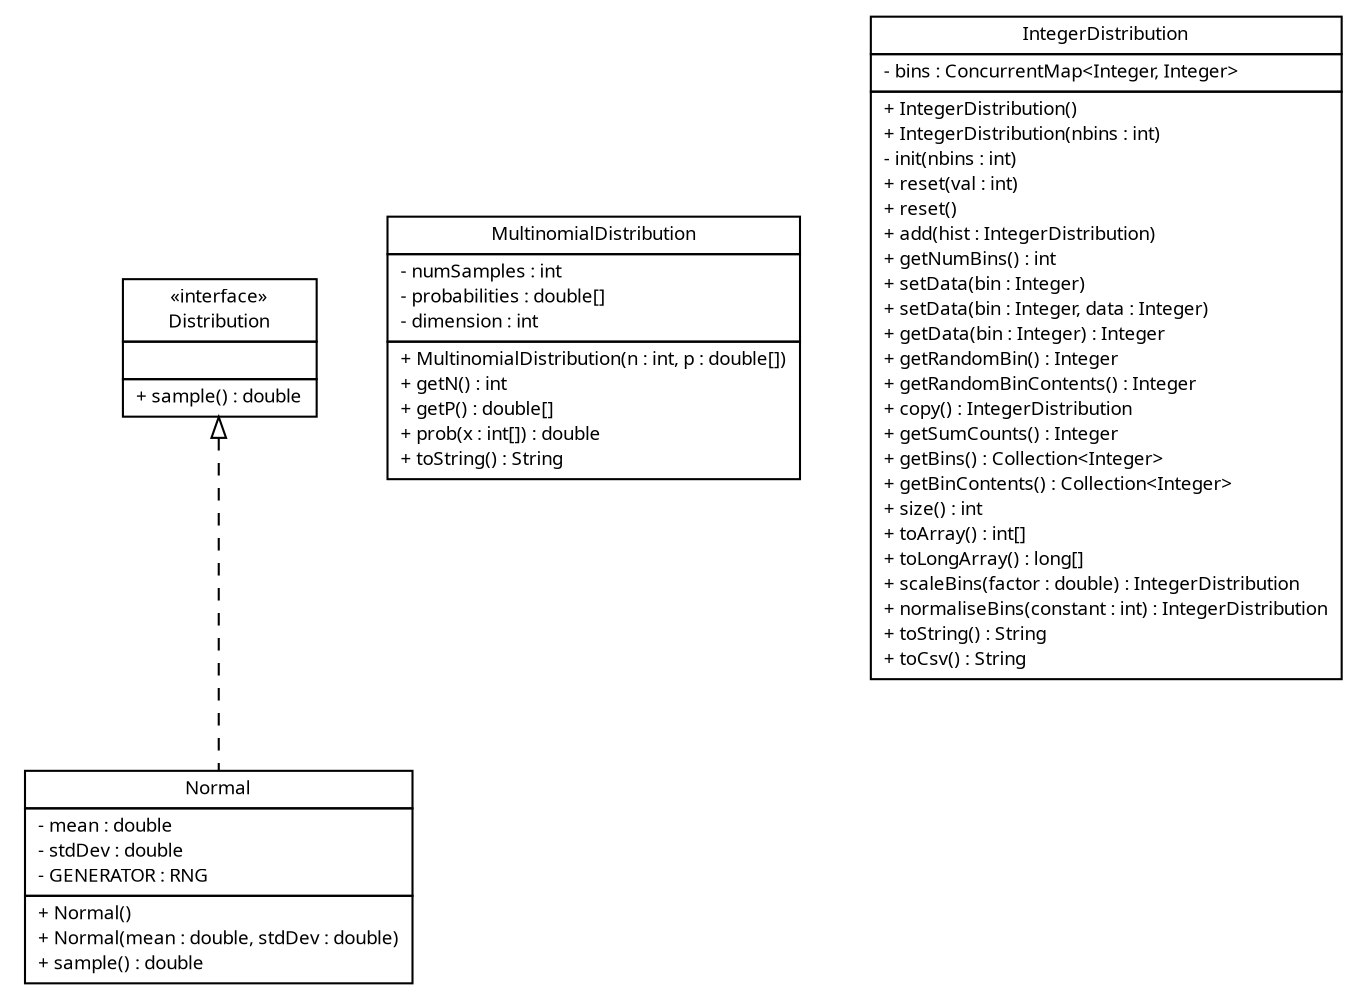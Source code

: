 #!/usr/local/bin/dot
#
# Class diagram 
# Generated by UMLGraph version R5_6 (http://www.umlgraph.org/)
#

digraph G {
	edge [fontname="Trebuchet MS",fontsize=10,labelfontname="Trebuchet MS",labelfontsize=10];
	node [fontname="Trebuchet MS",fontsize=10,shape=plaintext];
	nodesep=0.25;
	ranksep=0.5;
	// broadwick.statistics.distributions.Normal
	c2702 [label=<<table title="broadwick.statistics.distributions.Normal" border="0" cellborder="1" cellspacing="0" cellpadding="2" port="p" href="./Normal.html">
		<tr><td><table border="0" cellspacing="0" cellpadding="1">
<tr><td align="center" balign="center"><font face="Trebuchet MS"> Normal </font></td></tr>
		</table></td></tr>
		<tr><td><table border="0" cellspacing="0" cellpadding="1">
<tr><td align="left" balign="left"> - mean : double </td></tr>
<tr><td align="left" balign="left"> - stdDev : double </td></tr>
<tr><td align="left" balign="left"> - GENERATOR : RNG </td></tr>
		</table></td></tr>
		<tr><td><table border="0" cellspacing="0" cellpadding="1">
<tr><td align="left" balign="left"> + Normal() </td></tr>
<tr><td align="left" balign="left"> + Normal(mean : double, stdDev : double) </td></tr>
<tr><td align="left" balign="left"> + sample() : double </td></tr>
		</table></td></tr>
		</table>>, URL="./Normal.html", fontname="Trebuchet MS", fontcolor="black", fontsize=9.0];
	// broadwick.statistics.distributions.MultinomialDistribution
	c2703 [label=<<table title="broadwick.statistics.distributions.MultinomialDistribution" border="0" cellborder="1" cellspacing="0" cellpadding="2" port="p" href="./MultinomialDistribution.html">
		<tr><td><table border="0" cellspacing="0" cellpadding="1">
<tr><td align="center" balign="center"><font face="Trebuchet MS"> MultinomialDistribution </font></td></tr>
		</table></td></tr>
		<tr><td><table border="0" cellspacing="0" cellpadding="1">
<tr><td align="left" balign="left"> - numSamples : int </td></tr>
<tr><td align="left" balign="left"> - probabilities : double[] </td></tr>
<tr><td align="left" balign="left"> - dimension : int </td></tr>
		</table></td></tr>
		<tr><td><table border="0" cellspacing="0" cellpadding="1">
<tr><td align="left" balign="left"> + MultinomialDistribution(n : int, p : double[]) </td></tr>
<tr><td align="left" balign="left"> + getN() : int </td></tr>
<tr><td align="left" balign="left"> + getP() : double[] </td></tr>
<tr><td align="left" balign="left"> + prob(x : int[]) : double </td></tr>
<tr><td align="left" balign="left"> + toString() : String </td></tr>
		</table></td></tr>
		</table>>, URL="./MultinomialDistribution.html", fontname="Trebuchet MS", fontcolor="black", fontsize=9.0];
	// broadwick.statistics.distributions.IntegerDistribution
	c2704 [label=<<table title="broadwick.statistics.distributions.IntegerDistribution" border="0" cellborder="1" cellspacing="0" cellpadding="2" port="p" href="./IntegerDistribution.html">
		<tr><td><table border="0" cellspacing="0" cellpadding="1">
<tr><td align="center" balign="center"><font face="Trebuchet MS"> IntegerDistribution </font></td></tr>
		</table></td></tr>
		<tr><td><table border="0" cellspacing="0" cellpadding="1">
<tr><td align="left" balign="left"> - bins : ConcurrentMap&lt;Integer, Integer&gt; </td></tr>
		</table></td></tr>
		<tr><td><table border="0" cellspacing="0" cellpadding="1">
<tr><td align="left" balign="left"> + IntegerDistribution() </td></tr>
<tr><td align="left" balign="left"> + IntegerDistribution(nbins : int) </td></tr>
<tr><td align="left" balign="left"> - init(nbins : int) </td></tr>
<tr><td align="left" balign="left"> + reset(val : int) </td></tr>
<tr><td align="left" balign="left"> + reset() </td></tr>
<tr><td align="left" balign="left"> + add(hist : IntegerDistribution) </td></tr>
<tr><td align="left" balign="left"> + getNumBins() : int </td></tr>
<tr><td align="left" balign="left"> + setData(bin : Integer) </td></tr>
<tr><td align="left" balign="left"> + setData(bin : Integer, data : Integer) </td></tr>
<tr><td align="left" balign="left"> + getData(bin : Integer) : Integer </td></tr>
<tr><td align="left" balign="left"> + getRandomBin() : Integer </td></tr>
<tr><td align="left" balign="left"> + getRandomBinContents() : Integer </td></tr>
<tr><td align="left" balign="left"> + copy() : IntegerDistribution </td></tr>
<tr><td align="left" balign="left"> + getSumCounts() : Integer </td></tr>
<tr><td align="left" balign="left"> + getBins() : Collection&lt;Integer&gt; </td></tr>
<tr><td align="left" balign="left"> + getBinContents() : Collection&lt;Integer&gt; </td></tr>
<tr><td align="left" balign="left"> + size() : int </td></tr>
<tr><td align="left" balign="left"> + toArray() : int[] </td></tr>
<tr><td align="left" balign="left"> + toLongArray() : long[] </td></tr>
<tr><td align="left" balign="left"> + scaleBins(factor : double) : IntegerDistribution </td></tr>
<tr><td align="left" balign="left"> + normaliseBins(constant : int) : IntegerDistribution </td></tr>
<tr><td align="left" balign="left"> + toString() : String </td></tr>
<tr><td align="left" balign="left"> + toCsv() : String </td></tr>
		</table></td></tr>
		</table>>, URL="./IntegerDistribution.html", fontname="Trebuchet MS", fontcolor="black", fontsize=9.0];
	// broadwick.statistics.distributions.Distribution
	c2705 [label=<<table title="broadwick.statistics.distributions.Distribution" border="0" cellborder="1" cellspacing="0" cellpadding="2" port="p" href="./Distribution.html">
		<tr><td><table border="0" cellspacing="0" cellpadding="1">
<tr><td align="center" balign="center"> &#171;interface&#187; </td></tr>
<tr><td align="center" balign="center"><font face="Trebuchet MS"> Distribution </font></td></tr>
		</table></td></tr>
		<tr><td><table border="0" cellspacing="0" cellpadding="1">
<tr><td align="left" balign="left">  </td></tr>
		</table></td></tr>
		<tr><td><table border="0" cellspacing="0" cellpadding="1">
<tr><td align="left" balign="left"> + sample() : double </td></tr>
		</table></td></tr>
		</table>>, URL="./Distribution.html", fontname="Trebuchet MS", fontcolor="black", fontsize=9.0];
	//broadwick.statistics.distributions.Normal implements broadwick.statistics.distributions.Distribution
	c2705:p -> c2702:p [dir=back,arrowtail=empty,style=dashed];
}

